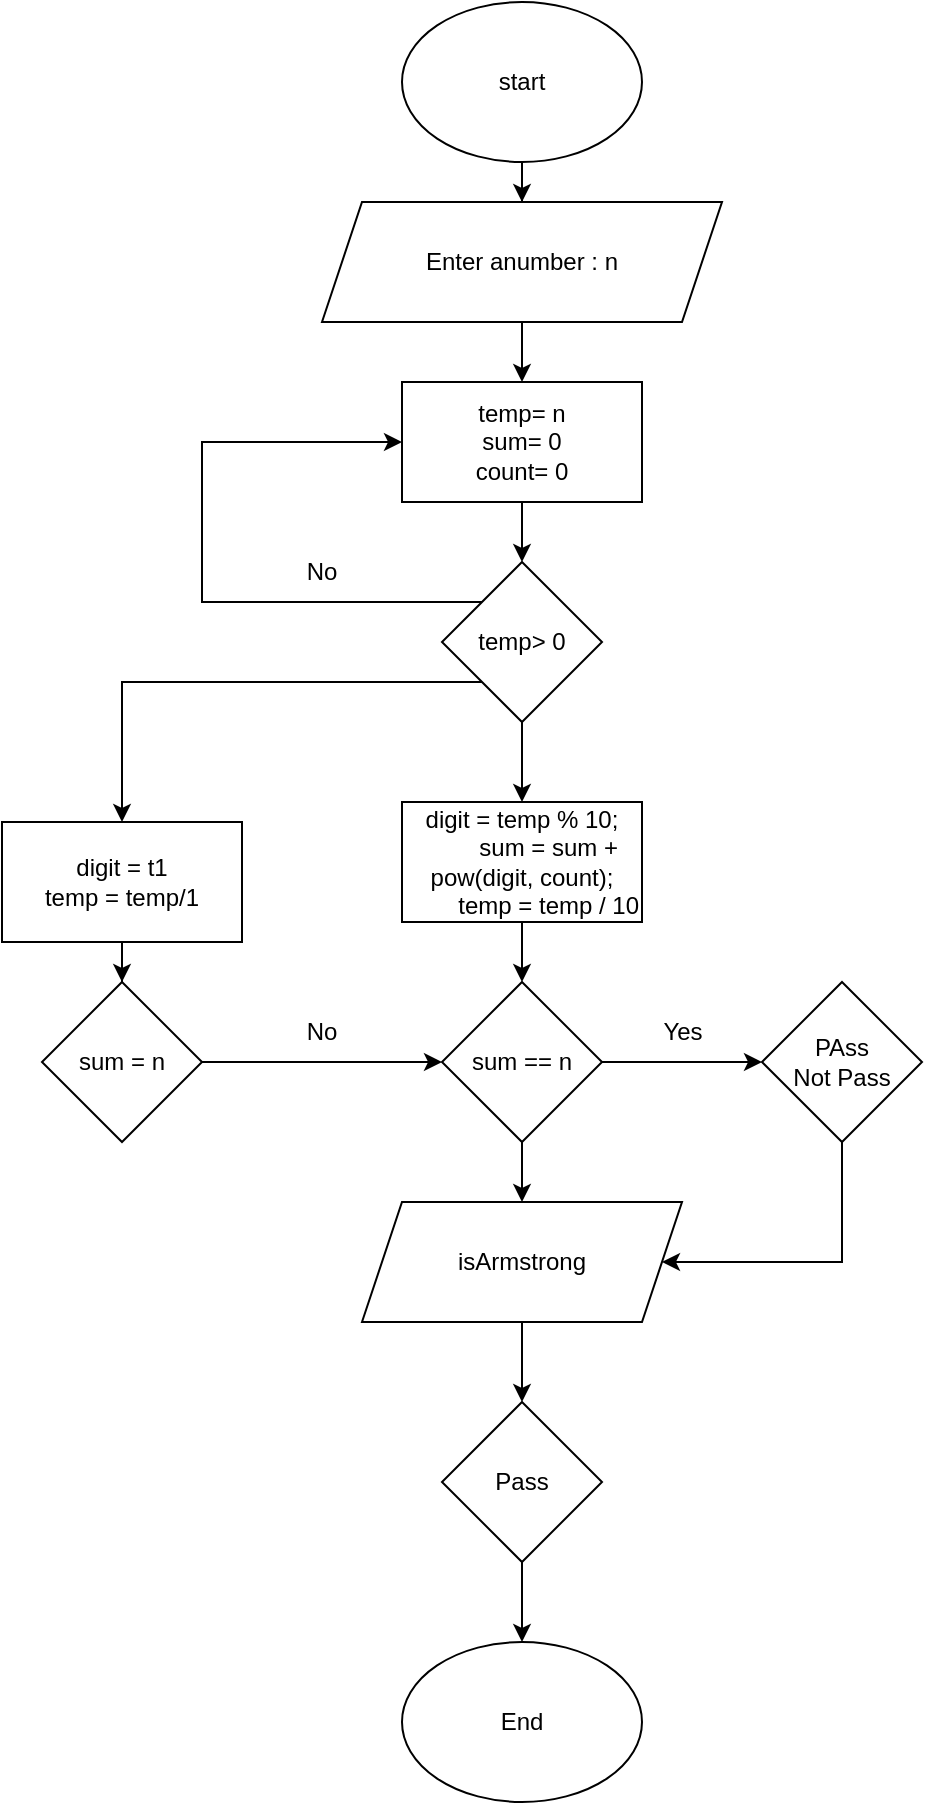 <mxfile version="28.2.3">
  <diagram name="หน้า-1" id="E3tviqcS6NApe1EkR0Dk">
    <mxGraphModel dx="1971" dy="917" grid="1" gridSize="10" guides="1" tooltips="1" connect="1" arrows="1" fold="1" page="1" pageScale="1" pageWidth="827" pageHeight="1169" math="0" shadow="0">
      <root>
        <mxCell id="0" />
        <mxCell id="1" parent="0" />
        <mxCell id="xmdnIYOiQf0DVH9pQNIo-32" value="" style="edgeStyle=orthogonalEdgeStyle;rounded=0;orthogonalLoop=1;jettySize=auto;html=1;" edge="1" parent="1" source="xmdnIYOiQf0DVH9pQNIo-2" target="xmdnIYOiQf0DVH9pQNIo-3">
          <mxGeometry relative="1" as="geometry" />
        </mxCell>
        <mxCell id="xmdnIYOiQf0DVH9pQNIo-2" value="start" style="ellipse;whiteSpace=wrap;html=1;" vertex="1" parent="1">
          <mxGeometry x="340" y="30" width="120" height="80" as="geometry" />
        </mxCell>
        <mxCell id="xmdnIYOiQf0DVH9pQNIo-7" value="" style="edgeStyle=orthogonalEdgeStyle;rounded=0;orthogonalLoop=1;jettySize=auto;html=1;" edge="1" parent="1" source="xmdnIYOiQf0DVH9pQNIo-3" target="xmdnIYOiQf0DVH9pQNIo-6">
          <mxGeometry relative="1" as="geometry" />
        </mxCell>
        <mxCell id="xmdnIYOiQf0DVH9pQNIo-3" value="Enter anumber : n" style="shape=parallelogram;perimeter=parallelogramPerimeter;whiteSpace=wrap;html=1;fixedSize=1;" vertex="1" parent="1">
          <mxGeometry x="300" y="130" width="200" height="60" as="geometry" />
        </mxCell>
        <mxCell id="xmdnIYOiQf0DVH9pQNIo-9" value="" style="edgeStyle=orthogonalEdgeStyle;rounded=0;orthogonalLoop=1;jettySize=auto;html=1;" edge="1" parent="1" source="xmdnIYOiQf0DVH9pQNIo-6" target="xmdnIYOiQf0DVH9pQNIo-8">
          <mxGeometry relative="1" as="geometry" />
        </mxCell>
        <mxCell id="xmdnIYOiQf0DVH9pQNIo-6" value="temp= n&lt;div&gt;sum= 0&lt;/div&gt;&lt;div&gt;count= 0&lt;/div&gt;" style="whiteSpace=wrap;html=1;" vertex="1" parent="1">
          <mxGeometry x="340" y="220" width="120" height="60" as="geometry" />
        </mxCell>
        <mxCell id="xmdnIYOiQf0DVH9pQNIo-11" value="" style="edgeStyle=orthogonalEdgeStyle;rounded=0;orthogonalLoop=1;jettySize=auto;html=1;" edge="1" parent="1" source="xmdnIYOiQf0DVH9pQNIo-8" target="xmdnIYOiQf0DVH9pQNIo-10">
          <mxGeometry relative="1" as="geometry" />
        </mxCell>
        <mxCell id="xmdnIYOiQf0DVH9pQNIo-31" style="edgeStyle=orthogonalEdgeStyle;rounded=0;orthogonalLoop=1;jettySize=auto;html=1;" edge="1" parent="1" source="xmdnIYOiQf0DVH9pQNIo-8" target="xmdnIYOiQf0DVH9pQNIo-12">
          <mxGeometry relative="1" as="geometry">
            <Array as="points">
              <mxPoint x="200" y="370" />
            </Array>
          </mxGeometry>
        </mxCell>
        <mxCell id="xmdnIYOiQf0DVH9pQNIo-38" style="edgeStyle=orthogonalEdgeStyle;rounded=0;orthogonalLoop=1;jettySize=auto;html=1;entryX=0;entryY=0.5;entryDx=0;entryDy=0;" edge="1" parent="1" source="xmdnIYOiQf0DVH9pQNIo-8" target="xmdnIYOiQf0DVH9pQNIo-6">
          <mxGeometry relative="1" as="geometry">
            <Array as="points">
              <mxPoint x="240" y="330" />
              <mxPoint x="240" y="250" />
            </Array>
          </mxGeometry>
        </mxCell>
        <mxCell id="xmdnIYOiQf0DVH9pQNIo-8" value="temp&amp;gt; 0" style="rhombus;whiteSpace=wrap;html=1;align=center;" vertex="1" parent="1">
          <mxGeometry x="360" y="310" width="80" height="80" as="geometry" />
        </mxCell>
        <mxCell id="xmdnIYOiQf0DVH9pQNIo-16" value="" style="edgeStyle=orthogonalEdgeStyle;rounded=0;orthogonalLoop=1;jettySize=auto;html=1;" edge="1" parent="1" source="xmdnIYOiQf0DVH9pQNIo-10" target="xmdnIYOiQf0DVH9pQNIo-15">
          <mxGeometry relative="1" as="geometry" />
        </mxCell>
        <mxCell id="xmdnIYOiQf0DVH9pQNIo-10" value="&lt;div&gt;digit = temp % 10;&lt;/div&gt;&lt;div&gt;&amp;nbsp; &amp;nbsp; &amp;nbsp; &amp;nbsp; sum = sum + pow(digit, count);&lt;/div&gt;&lt;div&gt;&amp;nbsp; &amp;nbsp; &amp;nbsp; &amp;nbsp; temp = temp / 10&lt;/div&gt;" style="whiteSpace=wrap;html=1;" vertex="1" parent="1">
          <mxGeometry x="340" y="430" width="120" height="60" as="geometry" />
        </mxCell>
        <mxCell id="xmdnIYOiQf0DVH9pQNIo-14" value="" style="edgeStyle=orthogonalEdgeStyle;rounded=0;orthogonalLoop=1;jettySize=auto;html=1;" edge="1" parent="1" source="xmdnIYOiQf0DVH9pQNIo-12" target="xmdnIYOiQf0DVH9pQNIo-13">
          <mxGeometry relative="1" as="geometry" />
        </mxCell>
        <mxCell id="xmdnIYOiQf0DVH9pQNIo-12" value="digit = t1&lt;div&gt;temp = temp/1&lt;/div&gt;" style="rounded=0;whiteSpace=wrap;html=1;" vertex="1" parent="1">
          <mxGeometry x="140" y="440" width="120" height="60" as="geometry" />
        </mxCell>
        <mxCell id="xmdnIYOiQf0DVH9pQNIo-27" style="edgeStyle=orthogonalEdgeStyle;rounded=0;orthogonalLoop=1;jettySize=auto;html=1;exitX=1;exitY=0.5;exitDx=0;exitDy=0;entryX=0;entryY=0.5;entryDx=0;entryDy=0;" edge="1" parent="1" source="xmdnIYOiQf0DVH9pQNIo-13" target="xmdnIYOiQf0DVH9pQNIo-15">
          <mxGeometry relative="1" as="geometry" />
        </mxCell>
        <mxCell id="xmdnIYOiQf0DVH9pQNIo-13" value="sum = n" style="rhombus;whiteSpace=wrap;html=1;rounded=0;" vertex="1" parent="1">
          <mxGeometry x="160" y="520" width="80" height="80" as="geometry" />
        </mxCell>
        <mxCell id="xmdnIYOiQf0DVH9pQNIo-18" value="" style="edgeStyle=orthogonalEdgeStyle;rounded=0;orthogonalLoop=1;jettySize=auto;html=1;" edge="1" parent="1" source="xmdnIYOiQf0DVH9pQNIo-15" target="xmdnIYOiQf0DVH9pQNIo-17">
          <mxGeometry relative="1" as="geometry" />
        </mxCell>
        <mxCell id="xmdnIYOiQf0DVH9pQNIo-20" value="" style="edgeStyle=orthogonalEdgeStyle;rounded=0;orthogonalLoop=1;jettySize=auto;html=1;" edge="1" parent="1" source="xmdnIYOiQf0DVH9pQNIo-15" target="xmdnIYOiQf0DVH9pQNIo-19">
          <mxGeometry relative="1" as="geometry" />
        </mxCell>
        <mxCell id="xmdnIYOiQf0DVH9pQNIo-15" value="sum == n" style="rhombus;whiteSpace=wrap;html=1;" vertex="1" parent="1">
          <mxGeometry x="360" y="520" width="80" height="80" as="geometry" />
        </mxCell>
        <mxCell id="xmdnIYOiQf0DVH9pQNIo-25" style="edgeStyle=orthogonalEdgeStyle;rounded=0;orthogonalLoop=1;jettySize=auto;html=1;entryX=1;entryY=0.5;entryDx=0;entryDy=0;" edge="1" parent="1" source="xmdnIYOiQf0DVH9pQNIo-17" target="xmdnIYOiQf0DVH9pQNIo-19">
          <mxGeometry relative="1" as="geometry">
            <Array as="points">
              <mxPoint x="560" y="660" />
            </Array>
          </mxGeometry>
        </mxCell>
        <mxCell id="xmdnIYOiQf0DVH9pQNIo-17" value="PAss&lt;div&gt;Not Pass&lt;/div&gt;" style="rhombus;whiteSpace=wrap;html=1;" vertex="1" parent="1">
          <mxGeometry x="520" y="520" width="80" height="80" as="geometry" />
        </mxCell>
        <mxCell id="xmdnIYOiQf0DVH9pQNIo-22" value="" style="edgeStyle=orthogonalEdgeStyle;rounded=0;orthogonalLoop=1;jettySize=auto;html=1;" edge="1" parent="1" source="xmdnIYOiQf0DVH9pQNIo-19" target="xmdnIYOiQf0DVH9pQNIo-21">
          <mxGeometry relative="1" as="geometry" />
        </mxCell>
        <mxCell id="xmdnIYOiQf0DVH9pQNIo-19" value="isArmstrong" style="shape=parallelogram;perimeter=parallelogramPerimeter;whiteSpace=wrap;html=1;fixedSize=1;" vertex="1" parent="1">
          <mxGeometry x="320" y="630" width="160" height="60" as="geometry" />
        </mxCell>
        <mxCell id="xmdnIYOiQf0DVH9pQNIo-24" value="" style="edgeStyle=orthogonalEdgeStyle;rounded=0;orthogonalLoop=1;jettySize=auto;html=1;" edge="1" parent="1" source="xmdnIYOiQf0DVH9pQNIo-21" target="xmdnIYOiQf0DVH9pQNIo-23">
          <mxGeometry relative="1" as="geometry" />
        </mxCell>
        <mxCell id="xmdnIYOiQf0DVH9pQNIo-21" value="Pass" style="rhombus;whiteSpace=wrap;html=1;" vertex="1" parent="1">
          <mxGeometry x="360" y="730" width="80" height="80" as="geometry" />
        </mxCell>
        <mxCell id="xmdnIYOiQf0DVH9pQNIo-23" value="End" style="ellipse;whiteSpace=wrap;html=1;" vertex="1" parent="1">
          <mxGeometry x="340" y="850" width="120" height="80" as="geometry" />
        </mxCell>
        <mxCell id="xmdnIYOiQf0DVH9pQNIo-33" value="No" style="text;html=1;align=center;verticalAlign=middle;whiteSpace=wrap;rounded=0;" vertex="1" parent="1">
          <mxGeometry x="270" y="300" width="60" height="30" as="geometry" />
        </mxCell>
        <mxCell id="xmdnIYOiQf0DVH9pQNIo-34" value="Yes" style="text;html=1;align=center;verticalAlign=middle;resizable=0;points=[];autosize=1;strokeColor=none;fillColor=none;" vertex="1" parent="1">
          <mxGeometry x="460" y="530" width="40" height="30" as="geometry" />
        </mxCell>
        <mxCell id="xmdnIYOiQf0DVH9pQNIo-35" value="No" style="text;html=1;align=center;verticalAlign=middle;whiteSpace=wrap;rounded=0;" vertex="1" parent="1">
          <mxGeometry x="270" y="530" width="60" height="30" as="geometry" />
        </mxCell>
      </root>
    </mxGraphModel>
  </diagram>
</mxfile>
